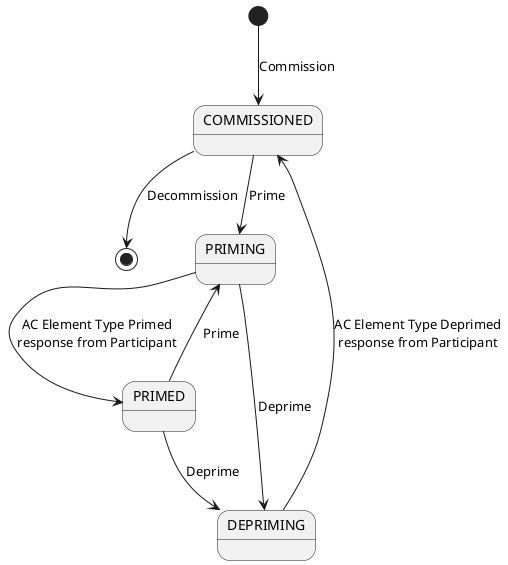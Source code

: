 @startuml

[*] --> COMMISSIONED: Commission
COMMISSIONED --> [*]: Decommission
COMMISSIONED --> PRIMING: Prime
PRIMED --> PRIMING: Prime
PRIMING --> PRIMED: AC Element Type Primed\nresponse from Participant
PRIMING --> DEPRIMING: Deprime
PRIMED --> DEPRIMING: Deprime
DEPRIMING --> COMMISSIONED: AC Element Type Deprimed\nresponse from Participant

@enduml
